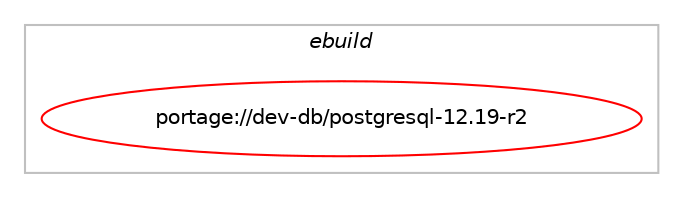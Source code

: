 digraph prolog {

# *************
# Graph options
# *************

newrank=true;
concentrate=true;
compound=true;
graph [rankdir=LR,fontname=Helvetica,fontsize=10,ranksep=1.5];#, ranksep=2.5, nodesep=0.2];
edge  [arrowhead=vee];
node  [fontname=Helvetica,fontsize=10];

# **********
# The ebuild
# **********

subgraph cluster_leftcol {
color=gray;
label=<<i>ebuild</i>>;
id [label="portage://dev-db/postgresql-12.19-r2", color=red, width=4, href="../dev-db/postgresql-12.19-r2.svg"];
}

# ****************
# The dependencies
# ****************

subgraph cluster_midcol {
color=gray;
label=<<i>dependencies</i>>;
subgraph cluster_compile {
fillcolor="#eeeeee";
style=filled;
label=<<i>compile</i>>;
# *** BEGIN UNKNOWN DEPENDENCY TYPE (TODO) ***
# id -> equal(use_conditional_group(positive,icu,portage://dev-db/postgresql-12.19-r2,[package_dependency(portage://dev-db/postgresql-12.19-r2,install,no,dev-libs,icu,none,[,,],any_same_slot,[])]))
# *** END UNKNOWN DEPENDENCY TYPE (TODO) ***

# *** BEGIN UNKNOWN DEPENDENCY TYPE (TODO) ***
# id -> equal(use_conditional_group(positive,kerberos,portage://dev-db/postgresql-12.19-r2,[package_dependency(portage://dev-db/postgresql-12.19-r2,install,no,virtual,krb5,none,[,,],[],[])]))
# *** END UNKNOWN DEPENDENCY TYPE (TODO) ***

# *** BEGIN UNKNOWN DEPENDENCY TYPE (TODO) ***
# id -> equal(use_conditional_group(positive,ldap,portage://dev-db/postgresql-12.19-r2,[package_dependency(portage://dev-db/postgresql-12.19-r2,install,no,net-nds,openldap,none,[,,],any_same_slot,[])]))
# *** END UNKNOWN DEPENDENCY TYPE (TODO) ***

# *** BEGIN UNKNOWN DEPENDENCY TYPE (TODO) ***
# id -> equal(use_conditional_group(positive,llvm,portage://dev-db/postgresql-12.19-r2,[use_conditional_group(positive,llvm_slot_15,portage://dev-db/postgresql-12.19-r2,[package_dependency(portage://dev-db/postgresql-12.19-r2,install,no,sys-devel,clang,none,[,,],[slot(15)],[]),package_dependency(portage://dev-db/postgresql-12.19-r2,install,no,sys-devel,llvm,none,[,,],[slot(15)],[])]),use_conditional_group(positive,llvm_slot_16,portage://dev-db/postgresql-12.19-r2,[package_dependency(portage://dev-db/postgresql-12.19-r2,install,no,sys-devel,clang,none,[,,],[slot(16)],[]),package_dependency(portage://dev-db/postgresql-12.19-r2,install,no,sys-devel,llvm,none,[,,],[slot(16)],[])]),use_conditional_group(positive,llvm_slot_17,portage://dev-db/postgresql-12.19-r2,[package_dependency(portage://dev-db/postgresql-12.19-r2,install,no,sys-devel,clang,none,[,,],[slot(17)],[]),package_dependency(portage://dev-db/postgresql-12.19-r2,install,no,sys-devel,llvm,none,[,,],[slot(17)],[])]),use_conditional_group(positive,llvm_slot_18,portage://dev-db/postgresql-12.19-r2,[package_dependency(portage://dev-db/postgresql-12.19-r2,install,no,sys-devel,clang,none,[,,],[slot(18)],[]),package_dependency(portage://dev-db/postgresql-12.19-r2,install,no,sys-devel,llvm,none,[,,],[slot(18)],[])])]))
# *** END UNKNOWN DEPENDENCY TYPE (TODO) ***

# *** BEGIN UNKNOWN DEPENDENCY TYPE (TODO) ***
# id -> equal(use_conditional_group(positive,nls,portage://dev-db/postgresql-12.19-r2,[package_dependency(portage://dev-db/postgresql-12.19-r2,install,no,sys-devel,gettext,none,[,,],[],[])]))
# *** END UNKNOWN DEPENDENCY TYPE (TODO) ***

# *** BEGIN UNKNOWN DEPENDENCY TYPE (TODO) ***
# id -> equal(use_conditional_group(positive,pam,portage://dev-db/postgresql-12.19-r2,[package_dependency(portage://dev-db/postgresql-12.19-r2,install,no,sys-libs,pam,none,[,,],[],[])]))
# *** END UNKNOWN DEPENDENCY TYPE (TODO) ***

# *** BEGIN UNKNOWN DEPENDENCY TYPE (TODO) ***
# id -> equal(use_conditional_group(positive,perl,portage://dev-db/postgresql-12.19-r2,[package_dependency(portage://dev-db/postgresql-12.19-r2,install,no,dev-lang,perl,greaterequal,[5.8,,,5.8],any_same_slot,[])]))
# *** END UNKNOWN DEPENDENCY TYPE (TODO) ***

# *** BEGIN UNKNOWN DEPENDENCY TYPE (TODO) ***
# id -> equal(use_conditional_group(positive,python,portage://dev-db/postgresql-12.19-r2,[use_conditional_group(positive,python_single_target_python3_10,portage://dev-db/postgresql-12.19-r2,[package_dependency(portage://dev-db/postgresql-12.19-r2,install,no,dev-lang,python,none,[,,],[slot(3.10)],[])]),use_conditional_group(positive,python_single_target_python3_11,portage://dev-db/postgresql-12.19-r2,[package_dependency(portage://dev-db/postgresql-12.19-r2,install,no,dev-lang,python,none,[,,],[slot(3.11)],[])]),use_conditional_group(positive,python_single_target_python3_12,portage://dev-db/postgresql-12.19-r2,[package_dependency(portage://dev-db/postgresql-12.19-r2,install,no,dev-lang,python,none,[,,],[slot(3.12)],[])]),use_conditional_group(positive,python_single_target_python3_13,portage://dev-db/postgresql-12.19-r2,[package_dependency(portage://dev-db/postgresql-12.19-r2,install,no,dev-lang,python,none,[,,],[slot(3.13)],[])])]))
# *** END UNKNOWN DEPENDENCY TYPE (TODO) ***

# *** BEGIN UNKNOWN DEPENDENCY TYPE (TODO) ***
# id -> equal(use_conditional_group(positive,readline,portage://dev-db/postgresql-12.19-r2,[package_dependency(portage://dev-db/postgresql-12.19-r2,install,no,sys-libs,readline,none,[,,],[slot(0),equal],[])]))
# *** END UNKNOWN DEPENDENCY TYPE (TODO) ***

# *** BEGIN UNKNOWN DEPENDENCY TYPE (TODO) ***
# id -> equal(use_conditional_group(positive,server,portage://dev-db/postgresql-12.19-r2,[use_conditional_group(positive,systemd,portage://dev-db/postgresql-12.19-r2,[package_dependency(portage://dev-db/postgresql-12.19-r2,install,no,sys-apps,systemd,none,[,,],[],[])])]))
# *** END UNKNOWN DEPENDENCY TYPE (TODO) ***

# *** BEGIN UNKNOWN DEPENDENCY TYPE (TODO) ***
# id -> equal(use_conditional_group(positive,ssl,portage://dev-db/postgresql-12.19-r2,[package_dependency(portage://dev-db/postgresql-12.19-r2,install,no,dev-libs,openssl,greaterequal,[0.9.6,,-r1,0.9.6-r1],[slot(0),equal],[])]))
# *** END UNKNOWN DEPENDENCY TYPE (TODO) ***

# *** BEGIN UNKNOWN DEPENDENCY TYPE (TODO) ***
# id -> equal(use_conditional_group(positive,tcl,portage://dev-db/postgresql-12.19-r2,[package_dependency(portage://dev-db/postgresql-12.19-r2,install,no,dev-lang,tcl,greaterequal,[8,,,8],[slot(0),equal],[])]))
# *** END UNKNOWN DEPENDENCY TYPE (TODO) ***

# *** BEGIN UNKNOWN DEPENDENCY TYPE (TODO) ***
# id -> equal(use_conditional_group(positive,uuid,portage://dev-db/postgresql-12.19-r2,[use_conditional_group(positive,elibc_glibc,portage://dev-db/postgresql-12.19-r2,[package_dependency(portage://dev-db/postgresql-12.19-r2,install,no,sys-apps,util-linux,none,[,,],[],[])]),use_conditional_group(positive,elibc_musl,portage://dev-db/postgresql-12.19-r2,[package_dependency(portage://dev-db/postgresql-12.19-r2,install,no,sys-apps,util-linux,none,[,,],[],[])]),use_conditional_group(negative,elibc_glibc,portage://dev-db/postgresql-12.19-r2,[use_conditional_group(negative,elibc_musl,portage://dev-db/postgresql-12.19-r2,[package_dependency(portage://dev-db/postgresql-12.19-r2,install,no,dev-libs,ossp-uuid,none,[,,],[],[])])])]))
# *** END UNKNOWN DEPENDENCY TYPE (TODO) ***

# *** BEGIN UNKNOWN DEPENDENCY TYPE (TODO) ***
# id -> equal(use_conditional_group(positive,xml,portage://dev-db/postgresql-12.19-r2,[package_dependency(portage://dev-db/postgresql-12.19-r2,install,no,dev-libs,libxml2,none,[,,],[],[]),package_dependency(portage://dev-db/postgresql-12.19-r2,install,no,dev-libs,libxslt,none,[,,],[],[])]))
# *** END UNKNOWN DEPENDENCY TYPE (TODO) ***

# *** BEGIN UNKNOWN DEPENDENCY TYPE (TODO) ***
# id -> equal(use_conditional_group(positive,xml,portage://dev-db/postgresql-12.19-r2,[package_dependency(portage://dev-db/postgresql-12.19-r2,install,no,virtual,pkgconfig,none,[,,],[],[])]))
# *** END UNKNOWN DEPENDENCY TYPE (TODO) ***

# *** BEGIN UNKNOWN DEPENDENCY TYPE (TODO) ***
# id -> equal(use_conditional_group(positive,zlib,portage://dev-db/postgresql-12.19-r2,[package_dependency(portage://dev-db/postgresql-12.19-r2,install,no,sys-libs,zlib,none,[,,],[],[])]))
# *** END UNKNOWN DEPENDENCY TYPE (TODO) ***

# *** BEGIN UNKNOWN DEPENDENCY TYPE (TODO) ***
# id -> equal(package_dependency(portage://dev-db/postgresql-12.19-r2,install,no,acct-group,postgres,none,[,,],[],[]))
# *** END UNKNOWN DEPENDENCY TYPE (TODO) ***

# *** BEGIN UNKNOWN DEPENDENCY TYPE (TODO) ***
# id -> equal(package_dependency(portage://dev-db/postgresql-12.19-r2,install,no,acct-user,postgres,none,[,,],[],[]))
# *** END UNKNOWN DEPENDENCY TYPE (TODO) ***

# *** BEGIN UNKNOWN DEPENDENCY TYPE (TODO) ***
# id -> equal(package_dependency(portage://dev-db/postgresql-12.19-r2,install,no,app-alternatives,lex,none,[,,],[],[]))
# *** END UNKNOWN DEPENDENCY TYPE (TODO) ***

# *** BEGIN UNKNOWN DEPENDENCY TYPE (TODO) ***
# id -> equal(package_dependency(portage://dev-db/postgresql-12.19-r2,install,no,app-eselect,eselect-postgresql,greaterequal,[2.0,,,2.0],[],[]))
# *** END UNKNOWN DEPENDENCY TYPE (TODO) ***

# *** BEGIN UNKNOWN DEPENDENCY TYPE (TODO) ***
# id -> equal(package_dependency(portage://dev-db/postgresql-12.19-r2,install,no,sys-apps,less,none,[,,],[],[]))
# *** END UNKNOWN DEPENDENCY TYPE (TODO) ***

# *** BEGIN UNKNOWN DEPENDENCY TYPE (TODO) ***
# id -> equal(package_dependency(portage://dev-db/postgresql-12.19-r2,install,no,sys-devel,bison,none,[,,],[],[]))
# *** END UNKNOWN DEPENDENCY TYPE (TODO) ***

# *** BEGIN UNKNOWN DEPENDENCY TYPE (TODO) ***
# id -> equal(package_dependency(portage://dev-db/postgresql-12.19-r2,install,no,virtual,libintl,none,[,,],[],[]))
# *** END UNKNOWN DEPENDENCY TYPE (TODO) ***

}
subgraph cluster_compileandrun {
fillcolor="#eeeeee";
style=filled;
label=<<i>compile and run</i>>;
}
subgraph cluster_run {
fillcolor="#eeeeee";
style=filled;
label=<<i>run</i>>;
# *** BEGIN UNKNOWN DEPENDENCY TYPE (TODO) ***
# id -> equal(use_conditional_group(positive,icu,portage://dev-db/postgresql-12.19-r2,[package_dependency(portage://dev-db/postgresql-12.19-r2,run,no,dev-libs,icu,none,[,,],any_same_slot,[])]))
# *** END UNKNOWN DEPENDENCY TYPE (TODO) ***

# *** BEGIN UNKNOWN DEPENDENCY TYPE (TODO) ***
# id -> equal(use_conditional_group(positive,kerberos,portage://dev-db/postgresql-12.19-r2,[package_dependency(portage://dev-db/postgresql-12.19-r2,run,no,virtual,krb5,none,[,,],[],[])]))
# *** END UNKNOWN DEPENDENCY TYPE (TODO) ***

# *** BEGIN UNKNOWN DEPENDENCY TYPE (TODO) ***
# id -> equal(use_conditional_group(positive,ldap,portage://dev-db/postgresql-12.19-r2,[package_dependency(portage://dev-db/postgresql-12.19-r2,run,no,net-nds,openldap,none,[,,],any_same_slot,[])]))
# *** END UNKNOWN DEPENDENCY TYPE (TODO) ***

# *** BEGIN UNKNOWN DEPENDENCY TYPE (TODO) ***
# id -> equal(use_conditional_group(positive,llvm,portage://dev-db/postgresql-12.19-r2,[use_conditional_group(positive,llvm_slot_15,portage://dev-db/postgresql-12.19-r2,[package_dependency(portage://dev-db/postgresql-12.19-r2,run,no,sys-devel,clang,none,[,,],[slot(15)],[]),package_dependency(portage://dev-db/postgresql-12.19-r2,run,no,sys-devel,llvm,none,[,,],[slot(15)],[])]),use_conditional_group(positive,llvm_slot_16,portage://dev-db/postgresql-12.19-r2,[package_dependency(portage://dev-db/postgresql-12.19-r2,run,no,sys-devel,clang,none,[,,],[slot(16)],[]),package_dependency(portage://dev-db/postgresql-12.19-r2,run,no,sys-devel,llvm,none,[,,],[slot(16)],[])]),use_conditional_group(positive,llvm_slot_17,portage://dev-db/postgresql-12.19-r2,[package_dependency(portage://dev-db/postgresql-12.19-r2,run,no,sys-devel,clang,none,[,,],[slot(17)],[]),package_dependency(portage://dev-db/postgresql-12.19-r2,run,no,sys-devel,llvm,none,[,,],[slot(17)],[])]),use_conditional_group(positive,llvm_slot_18,portage://dev-db/postgresql-12.19-r2,[package_dependency(portage://dev-db/postgresql-12.19-r2,run,no,sys-devel,clang,none,[,,],[slot(18)],[]),package_dependency(portage://dev-db/postgresql-12.19-r2,run,no,sys-devel,llvm,none,[,,],[slot(18)],[])])]))
# *** END UNKNOWN DEPENDENCY TYPE (TODO) ***

# *** BEGIN UNKNOWN DEPENDENCY TYPE (TODO) ***
# id -> equal(use_conditional_group(positive,pam,portage://dev-db/postgresql-12.19-r2,[package_dependency(portage://dev-db/postgresql-12.19-r2,run,no,sys-libs,pam,none,[,,],[],[])]))
# *** END UNKNOWN DEPENDENCY TYPE (TODO) ***

# *** BEGIN UNKNOWN DEPENDENCY TYPE (TODO) ***
# id -> equal(use_conditional_group(positive,perl,portage://dev-db/postgresql-12.19-r2,[package_dependency(portage://dev-db/postgresql-12.19-r2,run,no,dev-lang,perl,greaterequal,[5.8,,,5.8],any_same_slot,[])]))
# *** END UNKNOWN DEPENDENCY TYPE (TODO) ***

# *** BEGIN UNKNOWN DEPENDENCY TYPE (TODO) ***
# id -> equal(use_conditional_group(positive,python,portage://dev-db/postgresql-12.19-r2,[use_conditional_group(positive,python_single_target_python3_10,portage://dev-db/postgresql-12.19-r2,[package_dependency(portage://dev-db/postgresql-12.19-r2,run,no,dev-lang,python,none,[,,],[slot(3.10)],[])]),use_conditional_group(positive,python_single_target_python3_11,portage://dev-db/postgresql-12.19-r2,[package_dependency(portage://dev-db/postgresql-12.19-r2,run,no,dev-lang,python,none,[,,],[slot(3.11)],[])]),use_conditional_group(positive,python_single_target_python3_12,portage://dev-db/postgresql-12.19-r2,[package_dependency(portage://dev-db/postgresql-12.19-r2,run,no,dev-lang,python,none,[,,],[slot(3.12)],[])]),use_conditional_group(positive,python_single_target_python3_13,portage://dev-db/postgresql-12.19-r2,[package_dependency(portage://dev-db/postgresql-12.19-r2,run,no,dev-lang,python,none,[,,],[slot(3.13)],[])])]))
# *** END UNKNOWN DEPENDENCY TYPE (TODO) ***

# *** BEGIN UNKNOWN DEPENDENCY TYPE (TODO) ***
# id -> equal(use_conditional_group(positive,readline,portage://dev-db/postgresql-12.19-r2,[package_dependency(portage://dev-db/postgresql-12.19-r2,run,no,sys-libs,readline,none,[,,],[slot(0),equal],[])]))
# *** END UNKNOWN DEPENDENCY TYPE (TODO) ***

# *** BEGIN UNKNOWN DEPENDENCY TYPE (TODO) ***
# id -> equal(use_conditional_group(positive,selinux,portage://dev-db/postgresql-12.19-r2,[package_dependency(portage://dev-db/postgresql-12.19-r2,run,no,sec-policy,selinux-postgresql,none,[,,],[],[])]))
# *** END UNKNOWN DEPENDENCY TYPE (TODO) ***

# *** BEGIN UNKNOWN DEPENDENCY TYPE (TODO) ***
# id -> equal(use_conditional_group(positive,server,portage://dev-db/postgresql-12.19-r2,[use_conditional_group(positive,systemd,portage://dev-db/postgresql-12.19-r2,[package_dependency(portage://dev-db/postgresql-12.19-r2,run,no,sys-apps,systemd,none,[,,],[],[])])]))
# *** END UNKNOWN DEPENDENCY TYPE (TODO) ***

# *** BEGIN UNKNOWN DEPENDENCY TYPE (TODO) ***
# id -> equal(use_conditional_group(positive,ssl,portage://dev-db/postgresql-12.19-r2,[package_dependency(portage://dev-db/postgresql-12.19-r2,run,no,dev-libs,openssl,greaterequal,[0.9.6,,-r1,0.9.6-r1],[slot(0),equal],[])]))
# *** END UNKNOWN DEPENDENCY TYPE (TODO) ***

# *** BEGIN UNKNOWN DEPENDENCY TYPE (TODO) ***
# id -> equal(use_conditional_group(positive,tcl,portage://dev-db/postgresql-12.19-r2,[package_dependency(portage://dev-db/postgresql-12.19-r2,run,no,dev-lang,tcl,greaterequal,[8,,,8],[slot(0),equal],[])]))
# *** END UNKNOWN DEPENDENCY TYPE (TODO) ***

# *** BEGIN UNKNOWN DEPENDENCY TYPE (TODO) ***
# id -> equal(use_conditional_group(positive,uuid,portage://dev-db/postgresql-12.19-r2,[use_conditional_group(positive,elibc_glibc,portage://dev-db/postgresql-12.19-r2,[package_dependency(portage://dev-db/postgresql-12.19-r2,run,no,sys-apps,util-linux,none,[,,],[],[])]),use_conditional_group(positive,elibc_musl,portage://dev-db/postgresql-12.19-r2,[package_dependency(portage://dev-db/postgresql-12.19-r2,run,no,sys-apps,util-linux,none,[,,],[],[])]),use_conditional_group(negative,elibc_glibc,portage://dev-db/postgresql-12.19-r2,[use_conditional_group(negative,elibc_musl,portage://dev-db/postgresql-12.19-r2,[package_dependency(portage://dev-db/postgresql-12.19-r2,run,no,dev-libs,ossp-uuid,none,[,,],[],[])])])]))
# *** END UNKNOWN DEPENDENCY TYPE (TODO) ***

# *** BEGIN UNKNOWN DEPENDENCY TYPE (TODO) ***
# id -> equal(use_conditional_group(positive,xml,portage://dev-db/postgresql-12.19-r2,[package_dependency(portage://dev-db/postgresql-12.19-r2,run,no,dev-libs,libxml2,none,[,,],[],[]),package_dependency(portage://dev-db/postgresql-12.19-r2,run,no,dev-libs,libxslt,none,[,,],[],[])]))
# *** END UNKNOWN DEPENDENCY TYPE (TODO) ***

# *** BEGIN UNKNOWN DEPENDENCY TYPE (TODO) ***
# id -> equal(use_conditional_group(positive,zlib,portage://dev-db/postgresql-12.19-r2,[package_dependency(portage://dev-db/postgresql-12.19-r2,run,no,sys-libs,zlib,none,[,,],[],[])]))
# *** END UNKNOWN DEPENDENCY TYPE (TODO) ***

# *** BEGIN UNKNOWN DEPENDENCY TYPE (TODO) ***
# id -> equal(package_dependency(portage://dev-db/postgresql-12.19-r2,run,no,acct-group,postgres,none,[,,],[],[]))
# *** END UNKNOWN DEPENDENCY TYPE (TODO) ***

# *** BEGIN UNKNOWN DEPENDENCY TYPE (TODO) ***
# id -> equal(package_dependency(portage://dev-db/postgresql-12.19-r2,run,no,acct-user,postgres,none,[,,],[],[]))
# *** END UNKNOWN DEPENDENCY TYPE (TODO) ***

# *** BEGIN UNKNOWN DEPENDENCY TYPE (TODO) ***
# id -> equal(package_dependency(portage://dev-db/postgresql-12.19-r2,run,no,app-eselect,eselect-postgresql,greaterequal,[2.0,,,2.0],[],[]))
# *** END UNKNOWN DEPENDENCY TYPE (TODO) ***

# *** BEGIN UNKNOWN DEPENDENCY TYPE (TODO) ***
# id -> equal(package_dependency(portage://dev-db/postgresql-12.19-r2,run,no,sys-apps,less,none,[,,],[],[]))
# *** END UNKNOWN DEPENDENCY TYPE (TODO) ***

# *** BEGIN UNKNOWN DEPENDENCY TYPE (TODO) ***
# id -> equal(package_dependency(portage://dev-db/postgresql-12.19-r2,run,no,virtual,libintl,none,[,,],[],[]))
# *** END UNKNOWN DEPENDENCY TYPE (TODO) ***

# *** BEGIN UNKNOWN DEPENDENCY TYPE (TODO) ***
# id -> equal(package_dependency(portage://dev-db/postgresql-12.19-r2,run,no,virtual,tmpfiles,none,[,,],[],[]))
# *** END UNKNOWN DEPENDENCY TYPE (TODO) ***

}
}

# **************
# The candidates
# **************

subgraph cluster_choices {
rank=same;
color=gray;
label=<<i>candidates</i>>;

}

}
